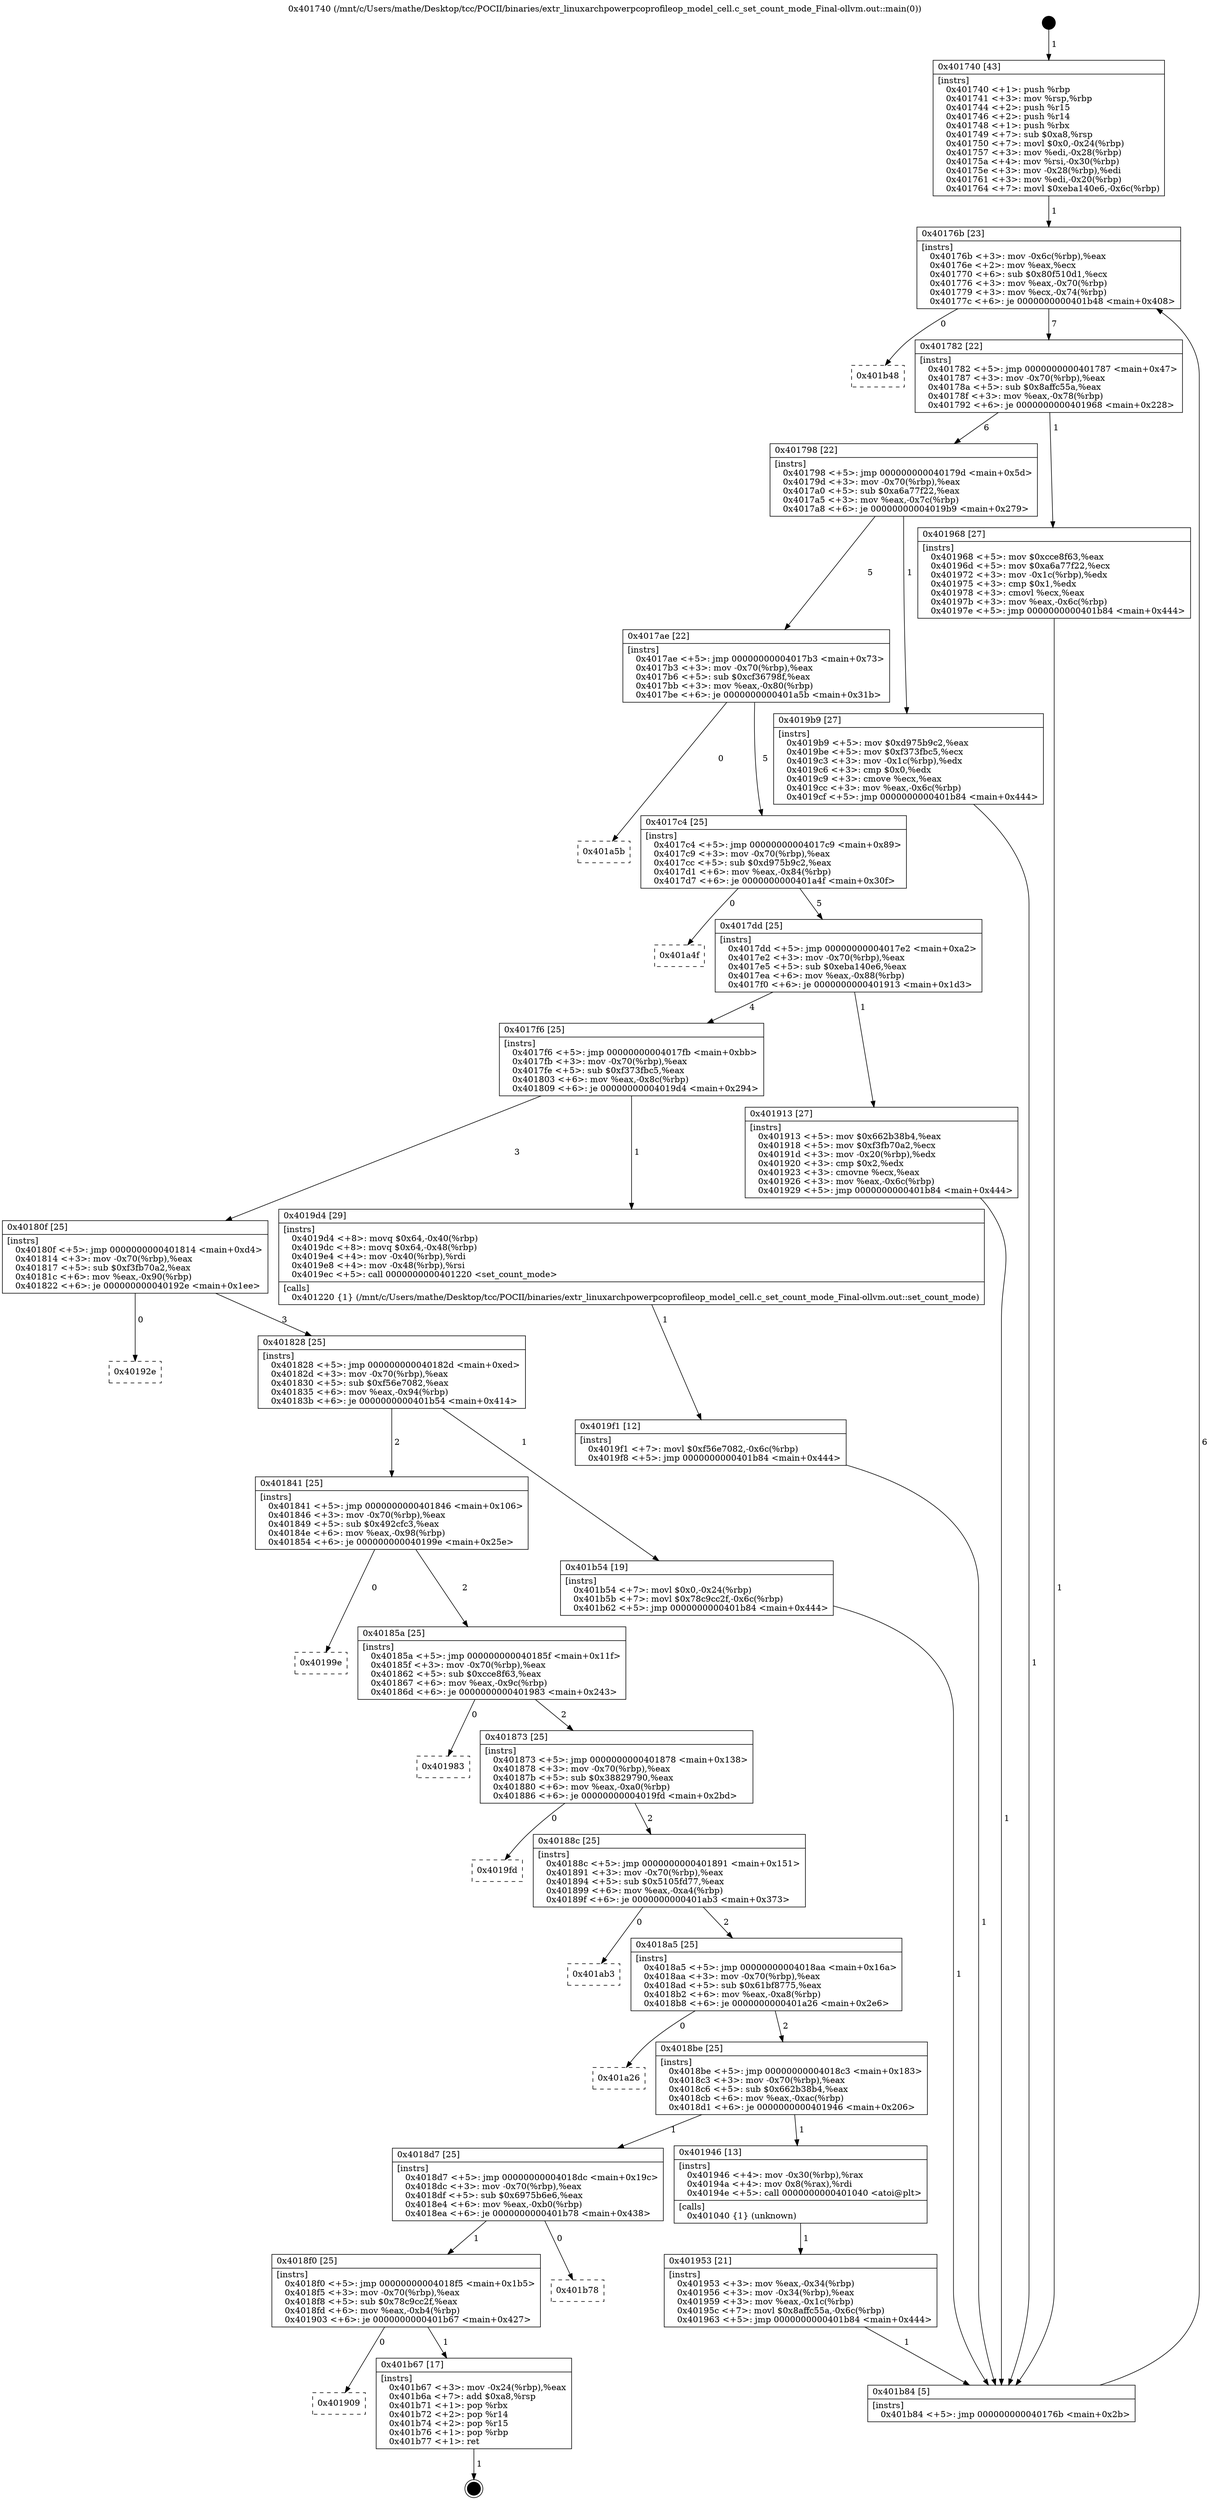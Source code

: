 digraph "0x401740" {
  label = "0x401740 (/mnt/c/Users/mathe/Desktop/tcc/POCII/binaries/extr_linuxarchpowerpcoprofileop_model_cell.c_set_count_mode_Final-ollvm.out::main(0))"
  labelloc = "t"
  node[shape=record]

  Entry [label="",width=0.3,height=0.3,shape=circle,fillcolor=black,style=filled]
  "0x40176b" [label="{
     0x40176b [23]\l
     | [instrs]\l
     &nbsp;&nbsp;0x40176b \<+3\>: mov -0x6c(%rbp),%eax\l
     &nbsp;&nbsp;0x40176e \<+2\>: mov %eax,%ecx\l
     &nbsp;&nbsp;0x401770 \<+6\>: sub $0x80f510d1,%ecx\l
     &nbsp;&nbsp;0x401776 \<+3\>: mov %eax,-0x70(%rbp)\l
     &nbsp;&nbsp;0x401779 \<+3\>: mov %ecx,-0x74(%rbp)\l
     &nbsp;&nbsp;0x40177c \<+6\>: je 0000000000401b48 \<main+0x408\>\l
  }"]
  "0x401b48" [label="{
     0x401b48\l
  }", style=dashed]
  "0x401782" [label="{
     0x401782 [22]\l
     | [instrs]\l
     &nbsp;&nbsp;0x401782 \<+5\>: jmp 0000000000401787 \<main+0x47\>\l
     &nbsp;&nbsp;0x401787 \<+3\>: mov -0x70(%rbp),%eax\l
     &nbsp;&nbsp;0x40178a \<+5\>: sub $0x8affc55a,%eax\l
     &nbsp;&nbsp;0x40178f \<+3\>: mov %eax,-0x78(%rbp)\l
     &nbsp;&nbsp;0x401792 \<+6\>: je 0000000000401968 \<main+0x228\>\l
  }"]
  Exit [label="",width=0.3,height=0.3,shape=circle,fillcolor=black,style=filled,peripheries=2]
  "0x401968" [label="{
     0x401968 [27]\l
     | [instrs]\l
     &nbsp;&nbsp;0x401968 \<+5\>: mov $0xcce8f63,%eax\l
     &nbsp;&nbsp;0x40196d \<+5\>: mov $0xa6a77f22,%ecx\l
     &nbsp;&nbsp;0x401972 \<+3\>: mov -0x1c(%rbp),%edx\l
     &nbsp;&nbsp;0x401975 \<+3\>: cmp $0x1,%edx\l
     &nbsp;&nbsp;0x401978 \<+3\>: cmovl %ecx,%eax\l
     &nbsp;&nbsp;0x40197b \<+3\>: mov %eax,-0x6c(%rbp)\l
     &nbsp;&nbsp;0x40197e \<+5\>: jmp 0000000000401b84 \<main+0x444\>\l
  }"]
  "0x401798" [label="{
     0x401798 [22]\l
     | [instrs]\l
     &nbsp;&nbsp;0x401798 \<+5\>: jmp 000000000040179d \<main+0x5d\>\l
     &nbsp;&nbsp;0x40179d \<+3\>: mov -0x70(%rbp),%eax\l
     &nbsp;&nbsp;0x4017a0 \<+5\>: sub $0xa6a77f22,%eax\l
     &nbsp;&nbsp;0x4017a5 \<+3\>: mov %eax,-0x7c(%rbp)\l
     &nbsp;&nbsp;0x4017a8 \<+6\>: je 00000000004019b9 \<main+0x279\>\l
  }"]
  "0x401909" [label="{
     0x401909\l
  }", style=dashed]
  "0x4019b9" [label="{
     0x4019b9 [27]\l
     | [instrs]\l
     &nbsp;&nbsp;0x4019b9 \<+5\>: mov $0xd975b9c2,%eax\l
     &nbsp;&nbsp;0x4019be \<+5\>: mov $0xf373fbc5,%ecx\l
     &nbsp;&nbsp;0x4019c3 \<+3\>: mov -0x1c(%rbp),%edx\l
     &nbsp;&nbsp;0x4019c6 \<+3\>: cmp $0x0,%edx\l
     &nbsp;&nbsp;0x4019c9 \<+3\>: cmove %ecx,%eax\l
     &nbsp;&nbsp;0x4019cc \<+3\>: mov %eax,-0x6c(%rbp)\l
     &nbsp;&nbsp;0x4019cf \<+5\>: jmp 0000000000401b84 \<main+0x444\>\l
  }"]
  "0x4017ae" [label="{
     0x4017ae [22]\l
     | [instrs]\l
     &nbsp;&nbsp;0x4017ae \<+5\>: jmp 00000000004017b3 \<main+0x73\>\l
     &nbsp;&nbsp;0x4017b3 \<+3\>: mov -0x70(%rbp),%eax\l
     &nbsp;&nbsp;0x4017b6 \<+5\>: sub $0xcf36798f,%eax\l
     &nbsp;&nbsp;0x4017bb \<+3\>: mov %eax,-0x80(%rbp)\l
     &nbsp;&nbsp;0x4017be \<+6\>: je 0000000000401a5b \<main+0x31b\>\l
  }"]
  "0x401b67" [label="{
     0x401b67 [17]\l
     | [instrs]\l
     &nbsp;&nbsp;0x401b67 \<+3\>: mov -0x24(%rbp),%eax\l
     &nbsp;&nbsp;0x401b6a \<+7\>: add $0xa8,%rsp\l
     &nbsp;&nbsp;0x401b71 \<+1\>: pop %rbx\l
     &nbsp;&nbsp;0x401b72 \<+2\>: pop %r14\l
     &nbsp;&nbsp;0x401b74 \<+2\>: pop %r15\l
     &nbsp;&nbsp;0x401b76 \<+1\>: pop %rbp\l
     &nbsp;&nbsp;0x401b77 \<+1\>: ret\l
  }"]
  "0x401a5b" [label="{
     0x401a5b\l
  }", style=dashed]
  "0x4017c4" [label="{
     0x4017c4 [25]\l
     | [instrs]\l
     &nbsp;&nbsp;0x4017c4 \<+5\>: jmp 00000000004017c9 \<main+0x89\>\l
     &nbsp;&nbsp;0x4017c9 \<+3\>: mov -0x70(%rbp),%eax\l
     &nbsp;&nbsp;0x4017cc \<+5\>: sub $0xd975b9c2,%eax\l
     &nbsp;&nbsp;0x4017d1 \<+6\>: mov %eax,-0x84(%rbp)\l
     &nbsp;&nbsp;0x4017d7 \<+6\>: je 0000000000401a4f \<main+0x30f\>\l
  }"]
  "0x4018f0" [label="{
     0x4018f0 [25]\l
     | [instrs]\l
     &nbsp;&nbsp;0x4018f0 \<+5\>: jmp 00000000004018f5 \<main+0x1b5\>\l
     &nbsp;&nbsp;0x4018f5 \<+3\>: mov -0x70(%rbp),%eax\l
     &nbsp;&nbsp;0x4018f8 \<+5\>: sub $0x78c9cc2f,%eax\l
     &nbsp;&nbsp;0x4018fd \<+6\>: mov %eax,-0xb4(%rbp)\l
     &nbsp;&nbsp;0x401903 \<+6\>: je 0000000000401b67 \<main+0x427\>\l
  }"]
  "0x401a4f" [label="{
     0x401a4f\l
  }", style=dashed]
  "0x4017dd" [label="{
     0x4017dd [25]\l
     | [instrs]\l
     &nbsp;&nbsp;0x4017dd \<+5\>: jmp 00000000004017e2 \<main+0xa2\>\l
     &nbsp;&nbsp;0x4017e2 \<+3\>: mov -0x70(%rbp),%eax\l
     &nbsp;&nbsp;0x4017e5 \<+5\>: sub $0xeba140e6,%eax\l
     &nbsp;&nbsp;0x4017ea \<+6\>: mov %eax,-0x88(%rbp)\l
     &nbsp;&nbsp;0x4017f0 \<+6\>: je 0000000000401913 \<main+0x1d3\>\l
  }"]
  "0x401b78" [label="{
     0x401b78\l
  }", style=dashed]
  "0x401913" [label="{
     0x401913 [27]\l
     | [instrs]\l
     &nbsp;&nbsp;0x401913 \<+5\>: mov $0x662b38b4,%eax\l
     &nbsp;&nbsp;0x401918 \<+5\>: mov $0xf3fb70a2,%ecx\l
     &nbsp;&nbsp;0x40191d \<+3\>: mov -0x20(%rbp),%edx\l
     &nbsp;&nbsp;0x401920 \<+3\>: cmp $0x2,%edx\l
     &nbsp;&nbsp;0x401923 \<+3\>: cmovne %ecx,%eax\l
     &nbsp;&nbsp;0x401926 \<+3\>: mov %eax,-0x6c(%rbp)\l
     &nbsp;&nbsp;0x401929 \<+5\>: jmp 0000000000401b84 \<main+0x444\>\l
  }"]
  "0x4017f6" [label="{
     0x4017f6 [25]\l
     | [instrs]\l
     &nbsp;&nbsp;0x4017f6 \<+5\>: jmp 00000000004017fb \<main+0xbb\>\l
     &nbsp;&nbsp;0x4017fb \<+3\>: mov -0x70(%rbp),%eax\l
     &nbsp;&nbsp;0x4017fe \<+5\>: sub $0xf373fbc5,%eax\l
     &nbsp;&nbsp;0x401803 \<+6\>: mov %eax,-0x8c(%rbp)\l
     &nbsp;&nbsp;0x401809 \<+6\>: je 00000000004019d4 \<main+0x294\>\l
  }"]
  "0x401b84" [label="{
     0x401b84 [5]\l
     | [instrs]\l
     &nbsp;&nbsp;0x401b84 \<+5\>: jmp 000000000040176b \<main+0x2b\>\l
  }"]
  "0x401740" [label="{
     0x401740 [43]\l
     | [instrs]\l
     &nbsp;&nbsp;0x401740 \<+1\>: push %rbp\l
     &nbsp;&nbsp;0x401741 \<+3\>: mov %rsp,%rbp\l
     &nbsp;&nbsp;0x401744 \<+2\>: push %r15\l
     &nbsp;&nbsp;0x401746 \<+2\>: push %r14\l
     &nbsp;&nbsp;0x401748 \<+1\>: push %rbx\l
     &nbsp;&nbsp;0x401749 \<+7\>: sub $0xa8,%rsp\l
     &nbsp;&nbsp;0x401750 \<+7\>: movl $0x0,-0x24(%rbp)\l
     &nbsp;&nbsp;0x401757 \<+3\>: mov %edi,-0x28(%rbp)\l
     &nbsp;&nbsp;0x40175a \<+4\>: mov %rsi,-0x30(%rbp)\l
     &nbsp;&nbsp;0x40175e \<+3\>: mov -0x28(%rbp),%edi\l
     &nbsp;&nbsp;0x401761 \<+3\>: mov %edi,-0x20(%rbp)\l
     &nbsp;&nbsp;0x401764 \<+7\>: movl $0xeba140e6,-0x6c(%rbp)\l
  }"]
  "0x4019f1" [label="{
     0x4019f1 [12]\l
     | [instrs]\l
     &nbsp;&nbsp;0x4019f1 \<+7\>: movl $0xf56e7082,-0x6c(%rbp)\l
     &nbsp;&nbsp;0x4019f8 \<+5\>: jmp 0000000000401b84 \<main+0x444\>\l
  }"]
  "0x4019d4" [label="{
     0x4019d4 [29]\l
     | [instrs]\l
     &nbsp;&nbsp;0x4019d4 \<+8\>: movq $0x64,-0x40(%rbp)\l
     &nbsp;&nbsp;0x4019dc \<+8\>: movq $0x64,-0x48(%rbp)\l
     &nbsp;&nbsp;0x4019e4 \<+4\>: mov -0x40(%rbp),%rdi\l
     &nbsp;&nbsp;0x4019e8 \<+4\>: mov -0x48(%rbp),%rsi\l
     &nbsp;&nbsp;0x4019ec \<+5\>: call 0000000000401220 \<set_count_mode\>\l
     | [calls]\l
     &nbsp;&nbsp;0x401220 \{1\} (/mnt/c/Users/mathe/Desktop/tcc/POCII/binaries/extr_linuxarchpowerpcoprofileop_model_cell.c_set_count_mode_Final-ollvm.out::set_count_mode)\l
  }"]
  "0x40180f" [label="{
     0x40180f [25]\l
     | [instrs]\l
     &nbsp;&nbsp;0x40180f \<+5\>: jmp 0000000000401814 \<main+0xd4\>\l
     &nbsp;&nbsp;0x401814 \<+3\>: mov -0x70(%rbp),%eax\l
     &nbsp;&nbsp;0x401817 \<+5\>: sub $0xf3fb70a2,%eax\l
     &nbsp;&nbsp;0x40181c \<+6\>: mov %eax,-0x90(%rbp)\l
     &nbsp;&nbsp;0x401822 \<+6\>: je 000000000040192e \<main+0x1ee\>\l
  }"]
  "0x401953" [label="{
     0x401953 [21]\l
     | [instrs]\l
     &nbsp;&nbsp;0x401953 \<+3\>: mov %eax,-0x34(%rbp)\l
     &nbsp;&nbsp;0x401956 \<+3\>: mov -0x34(%rbp),%eax\l
     &nbsp;&nbsp;0x401959 \<+3\>: mov %eax,-0x1c(%rbp)\l
     &nbsp;&nbsp;0x40195c \<+7\>: movl $0x8affc55a,-0x6c(%rbp)\l
     &nbsp;&nbsp;0x401963 \<+5\>: jmp 0000000000401b84 \<main+0x444\>\l
  }"]
  "0x40192e" [label="{
     0x40192e\l
  }", style=dashed]
  "0x401828" [label="{
     0x401828 [25]\l
     | [instrs]\l
     &nbsp;&nbsp;0x401828 \<+5\>: jmp 000000000040182d \<main+0xed\>\l
     &nbsp;&nbsp;0x40182d \<+3\>: mov -0x70(%rbp),%eax\l
     &nbsp;&nbsp;0x401830 \<+5\>: sub $0xf56e7082,%eax\l
     &nbsp;&nbsp;0x401835 \<+6\>: mov %eax,-0x94(%rbp)\l
     &nbsp;&nbsp;0x40183b \<+6\>: je 0000000000401b54 \<main+0x414\>\l
  }"]
  "0x4018d7" [label="{
     0x4018d7 [25]\l
     | [instrs]\l
     &nbsp;&nbsp;0x4018d7 \<+5\>: jmp 00000000004018dc \<main+0x19c\>\l
     &nbsp;&nbsp;0x4018dc \<+3\>: mov -0x70(%rbp),%eax\l
     &nbsp;&nbsp;0x4018df \<+5\>: sub $0x6975b6e6,%eax\l
     &nbsp;&nbsp;0x4018e4 \<+6\>: mov %eax,-0xb0(%rbp)\l
     &nbsp;&nbsp;0x4018ea \<+6\>: je 0000000000401b78 \<main+0x438\>\l
  }"]
  "0x401b54" [label="{
     0x401b54 [19]\l
     | [instrs]\l
     &nbsp;&nbsp;0x401b54 \<+7\>: movl $0x0,-0x24(%rbp)\l
     &nbsp;&nbsp;0x401b5b \<+7\>: movl $0x78c9cc2f,-0x6c(%rbp)\l
     &nbsp;&nbsp;0x401b62 \<+5\>: jmp 0000000000401b84 \<main+0x444\>\l
  }"]
  "0x401841" [label="{
     0x401841 [25]\l
     | [instrs]\l
     &nbsp;&nbsp;0x401841 \<+5\>: jmp 0000000000401846 \<main+0x106\>\l
     &nbsp;&nbsp;0x401846 \<+3\>: mov -0x70(%rbp),%eax\l
     &nbsp;&nbsp;0x401849 \<+5\>: sub $0x492cfc3,%eax\l
     &nbsp;&nbsp;0x40184e \<+6\>: mov %eax,-0x98(%rbp)\l
     &nbsp;&nbsp;0x401854 \<+6\>: je 000000000040199e \<main+0x25e\>\l
  }"]
  "0x401946" [label="{
     0x401946 [13]\l
     | [instrs]\l
     &nbsp;&nbsp;0x401946 \<+4\>: mov -0x30(%rbp),%rax\l
     &nbsp;&nbsp;0x40194a \<+4\>: mov 0x8(%rax),%rdi\l
     &nbsp;&nbsp;0x40194e \<+5\>: call 0000000000401040 \<atoi@plt\>\l
     | [calls]\l
     &nbsp;&nbsp;0x401040 \{1\} (unknown)\l
  }"]
  "0x40199e" [label="{
     0x40199e\l
  }", style=dashed]
  "0x40185a" [label="{
     0x40185a [25]\l
     | [instrs]\l
     &nbsp;&nbsp;0x40185a \<+5\>: jmp 000000000040185f \<main+0x11f\>\l
     &nbsp;&nbsp;0x40185f \<+3\>: mov -0x70(%rbp),%eax\l
     &nbsp;&nbsp;0x401862 \<+5\>: sub $0xcce8f63,%eax\l
     &nbsp;&nbsp;0x401867 \<+6\>: mov %eax,-0x9c(%rbp)\l
     &nbsp;&nbsp;0x40186d \<+6\>: je 0000000000401983 \<main+0x243\>\l
  }"]
  "0x4018be" [label="{
     0x4018be [25]\l
     | [instrs]\l
     &nbsp;&nbsp;0x4018be \<+5\>: jmp 00000000004018c3 \<main+0x183\>\l
     &nbsp;&nbsp;0x4018c3 \<+3\>: mov -0x70(%rbp),%eax\l
     &nbsp;&nbsp;0x4018c6 \<+5\>: sub $0x662b38b4,%eax\l
     &nbsp;&nbsp;0x4018cb \<+6\>: mov %eax,-0xac(%rbp)\l
     &nbsp;&nbsp;0x4018d1 \<+6\>: je 0000000000401946 \<main+0x206\>\l
  }"]
  "0x401983" [label="{
     0x401983\l
  }", style=dashed]
  "0x401873" [label="{
     0x401873 [25]\l
     | [instrs]\l
     &nbsp;&nbsp;0x401873 \<+5\>: jmp 0000000000401878 \<main+0x138\>\l
     &nbsp;&nbsp;0x401878 \<+3\>: mov -0x70(%rbp),%eax\l
     &nbsp;&nbsp;0x40187b \<+5\>: sub $0x38829790,%eax\l
     &nbsp;&nbsp;0x401880 \<+6\>: mov %eax,-0xa0(%rbp)\l
     &nbsp;&nbsp;0x401886 \<+6\>: je 00000000004019fd \<main+0x2bd\>\l
  }"]
  "0x401a26" [label="{
     0x401a26\l
  }", style=dashed]
  "0x4019fd" [label="{
     0x4019fd\l
  }", style=dashed]
  "0x40188c" [label="{
     0x40188c [25]\l
     | [instrs]\l
     &nbsp;&nbsp;0x40188c \<+5\>: jmp 0000000000401891 \<main+0x151\>\l
     &nbsp;&nbsp;0x401891 \<+3\>: mov -0x70(%rbp),%eax\l
     &nbsp;&nbsp;0x401894 \<+5\>: sub $0x5105fd77,%eax\l
     &nbsp;&nbsp;0x401899 \<+6\>: mov %eax,-0xa4(%rbp)\l
     &nbsp;&nbsp;0x40189f \<+6\>: je 0000000000401ab3 \<main+0x373\>\l
  }"]
  "0x4018a5" [label="{
     0x4018a5 [25]\l
     | [instrs]\l
     &nbsp;&nbsp;0x4018a5 \<+5\>: jmp 00000000004018aa \<main+0x16a\>\l
     &nbsp;&nbsp;0x4018aa \<+3\>: mov -0x70(%rbp),%eax\l
     &nbsp;&nbsp;0x4018ad \<+5\>: sub $0x61bf8775,%eax\l
     &nbsp;&nbsp;0x4018b2 \<+6\>: mov %eax,-0xa8(%rbp)\l
     &nbsp;&nbsp;0x4018b8 \<+6\>: je 0000000000401a26 \<main+0x2e6\>\l
  }"]
  "0x401ab3" [label="{
     0x401ab3\l
  }", style=dashed]
  Entry -> "0x401740" [label=" 1"]
  "0x40176b" -> "0x401b48" [label=" 0"]
  "0x40176b" -> "0x401782" [label=" 7"]
  "0x401b67" -> Exit [label=" 1"]
  "0x401782" -> "0x401968" [label=" 1"]
  "0x401782" -> "0x401798" [label=" 6"]
  "0x4018f0" -> "0x401909" [label=" 0"]
  "0x401798" -> "0x4019b9" [label=" 1"]
  "0x401798" -> "0x4017ae" [label=" 5"]
  "0x4018f0" -> "0x401b67" [label=" 1"]
  "0x4017ae" -> "0x401a5b" [label=" 0"]
  "0x4017ae" -> "0x4017c4" [label=" 5"]
  "0x4018d7" -> "0x4018f0" [label=" 1"]
  "0x4017c4" -> "0x401a4f" [label=" 0"]
  "0x4017c4" -> "0x4017dd" [label=" 5"]
  "0x4018d7" -> "0x401b78" [label=" 0"]
  "0x4017dd" -> "0x401913" [label=" 1"]
  "0x4017dd" -> "0x4017f6" [label=" 4"]
  "0x401913" -> "0x401b84" [label=" 1"]
  "0x401740" -> "0x40176b" [label=" 1"]
  "0x401b84" -> "0x40176b" [label=" 6"]
  "0x401b54" -> "0x401b84" [label=" 1"]
  "0x4017f6" -> "0x4019d4" [label=" 1"]
  "0x4017f6" -> "0x40180f" [label=" 3"]
  "0x4019f1" -> "0x401b84" [label=" 1"]
  "0x40180f" -> "0x40192e" [label=" 0"]
  "0x40180f" -> "0x401828" [label=" 3"]
  "0x4019d4" -> "0x4019f1" [label=" 1"]
  "0x401828" -> "0x401b54" [label=" 1"]
  "0x401828" -> "0x401841" [label=" 2"]
  "0x4019b9" -> "0x401b84" [label=" 1"]
  "0x401841" -> "0x40199e" [label=" 0"]
  "0x401841" -> "0x40185a" [label=" 2"]
  "0x401968" -> "0x401b84" [label=" 1"]
  "0x40185a" -> "0x401983" [label=" 0"]
  "0x40185a" -> "0x401873" [label=" 2"]
  "0x401946" -> "0x401953" [label=" 1"]
  "0x401873" -> "0x4019fd" [label=" 0"]
  "0x401873" -> "0x40188c" [label=" 2"]
  "0x4018be" -> "0x4018d7" [label=" 1"]
  "0x40188c" -> "0x401ab3" [label=" 0"]
  "0x40188c" -> "0x4018a5" [label=" 2"]
  "0x4018be" -> "0x401946" [label=" 1"]
  "0x4018a5" -> "0x401a26" [label=" 0"]
  "0x4018a5" -> "0x4018be" [label=" 2"]
  "0x401953" -> "0x401b84" [label=" 1"]
}
